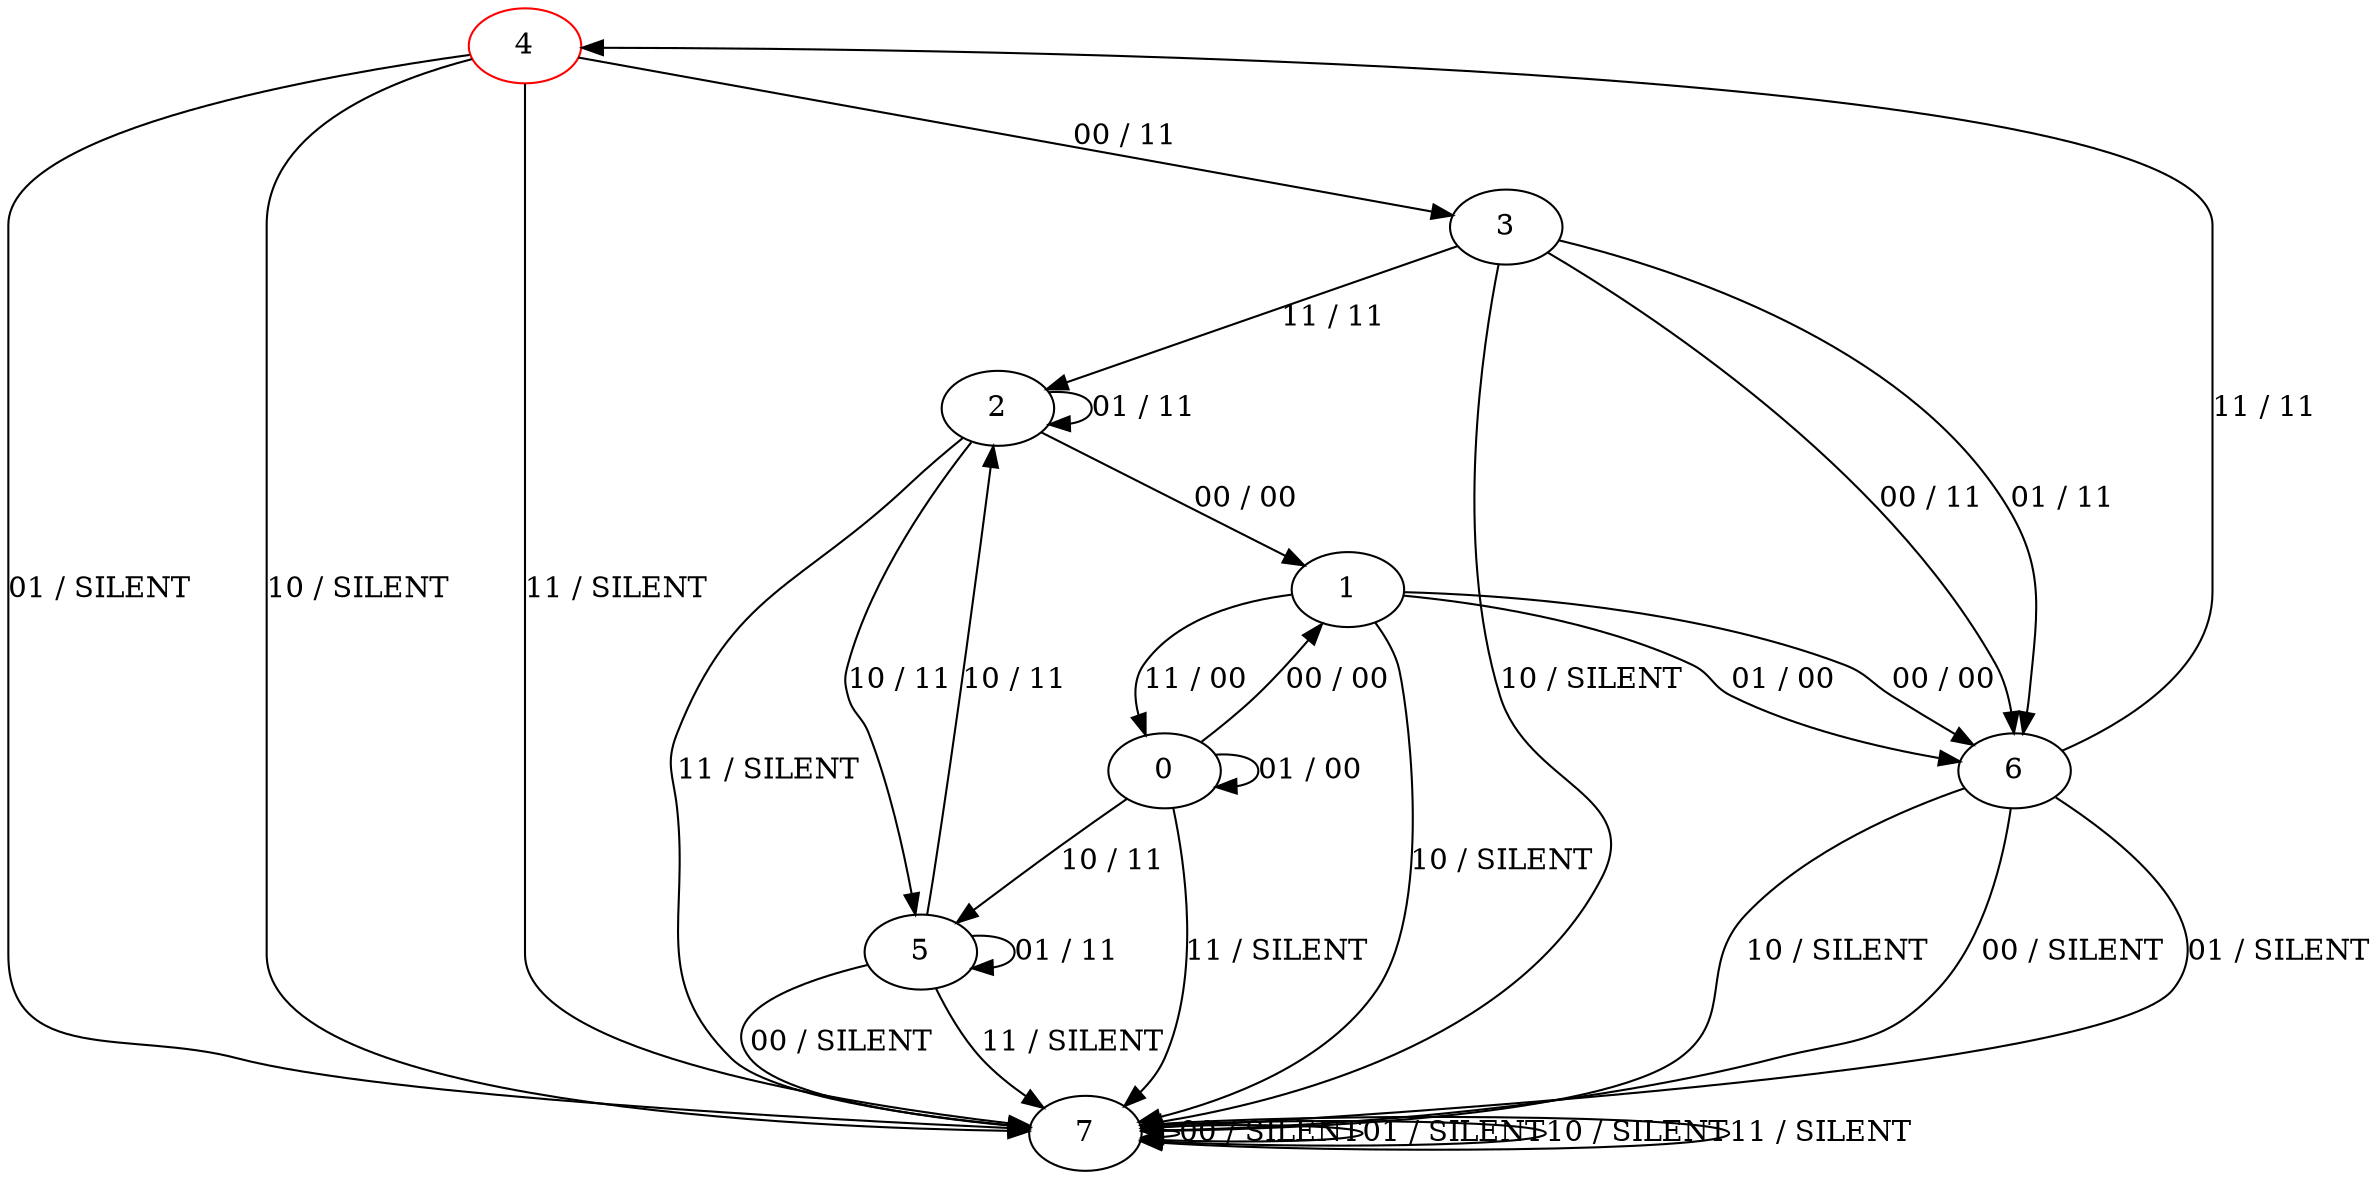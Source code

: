 digraph {
4 [color="red"]
0
1
2
3
5
6
7
4 -> 3 [label="00 / 11"]
4 -> 7 [label="01 / SILENT"]
4 -> 7 [label="10 / SILENT"]
4 -> 7 [label="11 / SILENT"]
0 -> 1 [label="00 / 00"]
0 -> 0 [label="01 / 00"]
0 -> 5 [label="10 / 11"]
0 -> 7 [label="11 / SILENT"]
1 -> 6 [label="00 / 00"]
1 -> 6 [label="01 / 00"]
1 -> 7 [label="10 / SILENT"]
1 -> 0 [label="11 / 00"]
2 -> 1 [label="00 / 00"]
2 -> 2 [label="01 / 11"]
2 -> 5 [label="10 / 11"]
2 -> 7 [label="11 / SILENT"]
3 -> 6 [label="00 / 11"]
3 -> 6 [label="01 / 11"]
3 -> 7 [label="10 / SILENT"]
3 -> 2 [label="11 / 11"]
5 -> 7 [label="00 / SILENT"]
5 -> 5 [label="01 / 11"]
5 -> 2 [label="10 / 11"]
5 -> 7 [label="11 / SILENT"]
6 -> 7 [label="00 / SILENT"]
6 -> 7 [label="01 / SILENT"]
6 -> 7 [label="10 / SILENT"]
6 -> 4 [label="11 / 11"]
7 -> 7 [label="00 / SILENT"]
7 -> 7 [label="01 / SILENT"]
7 -> 7 [label="10 / SILENT"]
7 -> 7 [label="11 / SILENT"]
}

